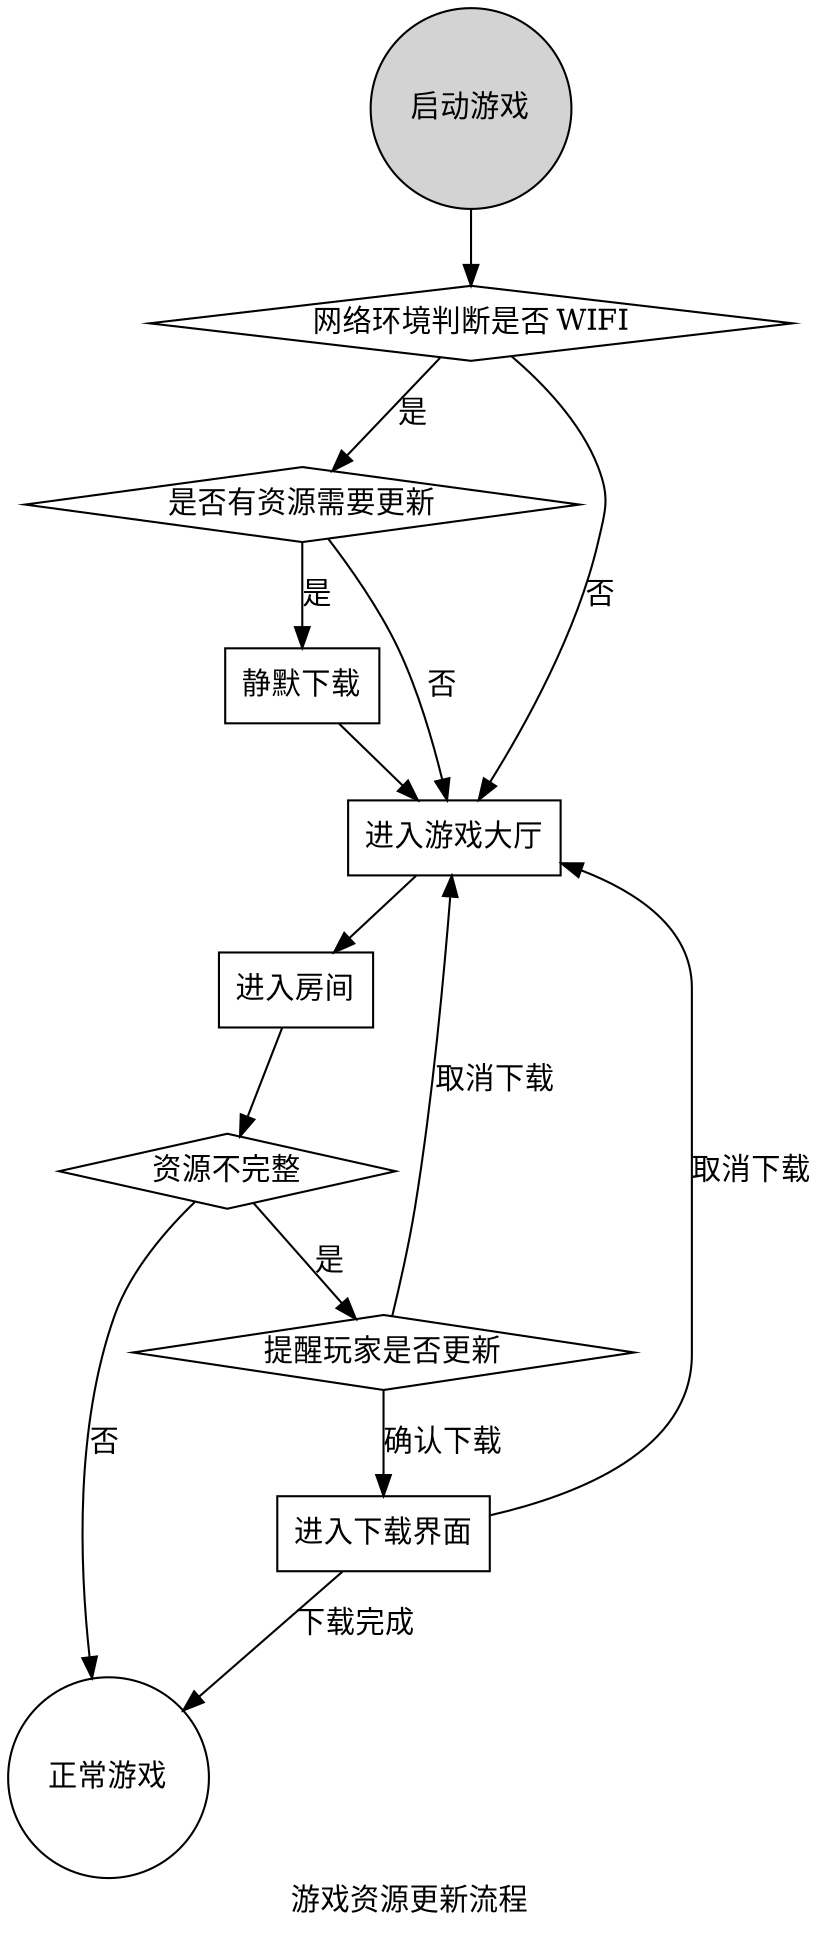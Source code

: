 digraph startgame {
    label="游戏资源更新流程"
    rankdir="TB"
    start[label="启动游戏" shape=circle style=filled]
    ifwifi[label="网络环境判断是否 WIFI" shape=diamond]
    needupdate[label="是否有资源需要更新" shape=diamond]
    startslientdl[label="静默下载" shape=box]
    enterhall[label="进入游戏大厅" shape=box]

    enterroom[label="进入房间" shape=box]
    resourceuptodate[label="资源不完整" shape=diamond]
    startplay[label="正常游戏" shape=circle fillcolor=blue]
    warning[label="提醒玩家是否更新" shape=diamond]
    startdl[label="进入下载界面" shape=box]
    //{rank=same; needupdate, enterhall}

    {shape=diamond; ifwifi, needupdate}

    start -> ifwifi
    ifwifi->needupdate[label="是"]
    ifwifi->enterhall[label="否"]
    needupdate->startslientdl[label="是"]
    startslientdl->enterhall
    needupdate->enterhall[label="否"]

    enterhall -> enterroom
    enterroom -> resourceuptodate
    resourceuptodate -> warning[label="是"]
    resourceuptodate -> startplay[label="否"]
    warning -> startdl[label="确认下载"]
    warning -> enterhall[label="取消下载"]
    startdl -> enterhall[label="取消下载"]
    startdl -> startplay[label="下载完成"]
}
